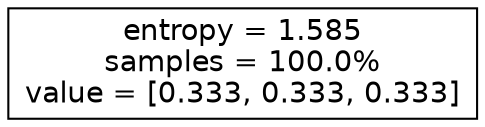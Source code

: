 digraph Tree {
node [shape=box, style="filled", color="black", fontname="helvetica"] ;
graph [ranksep=equally, splines=polyline] ;
edge [fontname="helvetica"] ;
0 [label="entropy = 1.585\nsamples = 100.0%\nvalue = [0.333, 0.333, 0.333]", fillcolor="#ffffff"] ;
{rank=same ; 0} ;
}